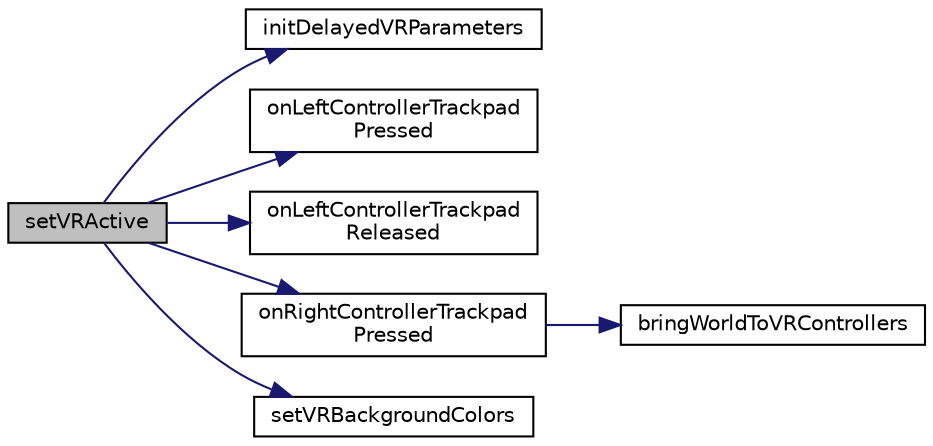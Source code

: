 digraph "setVRActive"
{
 // LATEX_PDF_SIZE
  bgcolor="transparent";
  edge [fontname="Helvetica",fontsize="10",labelfontname="Helvetica",labelfontsize="10"];
  node [fontname="Helvetica",fontsize="10",shape=record];
  rankdir="LR";
  Node1 [label="setVRActive",height=0.2,width=0.4,color="black", fillcolor="grey75", style="filled", fontcolor="black",tooltip=" "];
  Node1 -> Node2 [color="midnightblue",fontsize="10",style="solid",fontname="Helvetica"];
  Node2 [label="initDelayedVRParameters",height=0.2,width=0.4,color="black",URL="$class_virtual_reality_helper_1_1_custom_v_r.html#a064c2b5b13886bf746ece6a475332c01",tooltip=" "];
  Node1 -> Node3 [color="midnightblue",fontsize="10",style="solid",fontname="Helvetica"];
  Node3 [label="onLeftControllerTrackpad\lPressed",height=0.2,width=0.4,color="black",URL="$class_virtual_reality_helper_1_1_custom_v_r.html#a0060df9f780f7d1aaff8467f262abf2f",tooltip=" "];
  Node1 -> Node4 [color="midnightblue",fontsize="10",style="solid",fontname="Helvetica"];
  Node4 [label="onLeftControllerTrackpad\lReleased",height=0.2,width=0.4,color="black",URL="$class_virtual_reality_helper_1_1_custom_v_r.html#a0bd1b38023504d8476e81ddd0783fa4e",tooltip=" "];
  Node1 -> Node5 [color="midnightblue",fontsize="10",style="solid",fontname="Helvetica"];
  Node5 [label="onRightControllerTrackpad\lPressed",height=0.2,width=0.4,color="black",URL="$class_virtual_reality_helper_1_1_custom_v_r.html#a779a7dfa32c0029594ed9a85e752d112",tooltip=" "];
  Node5 -> Node6 [color="midnightblue",fontsize="10",style="solid",fontname="Helvetica"];
  Node6 [label="bringWorldToVRControllers",height=0.2,width=0.4,color="black",URL="$class_virtual_reality_helper_1_1_custom_v_r.html#a59c43d0b9bd4a0712e89fa2ed3c8848b",tooltip=" "];
  Node1 -> Node7 [color="midnightblue",fontsize="10",style="solid",fontname="Helvetica"];
  Node7 [label="setVRBackgroundColors",height=0.2,width=0.4,color="black",URL="$class_virtual_reality_helper_1_1_custom_v_r.html#a6ca5aa021e4adce518853f54aa38518a",tooltip=" "];
}
